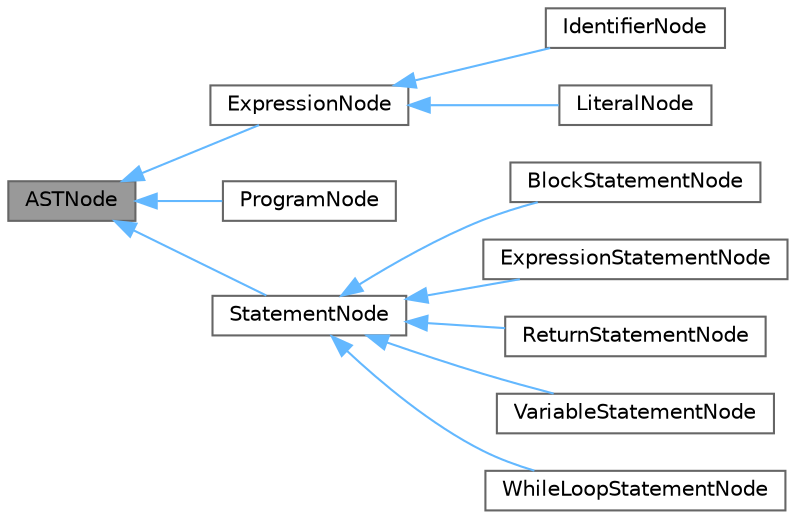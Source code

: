 digraph "ASTNode"
{
 // LATEX_PDF_SIZE
  bgcolor="transparent";
  edge [fontname=Helvetica,fontsize=10,labelfontname=Helvetica,labelfontsize=10];
  node [fontname=Helvetica,fontsize=10,shape=box,height=0.2,width=0.4];
  rankdir="LR";
  Node1 [id="Node000001",label="ASTNode",height=0.2,width=0.4,color="gray40", fillcolor="grey60", style="filled", fontcolor="black",tooltip="Base class of all AST nodes."];
  Node1 -> Node2 [id="edge1_Node000001_Node000002",dir="back",color="steelblue1",style="solid",tooltip=" "];
  Node2 [id="Node000002",label="ExpressionNode",height=0.2,width=0.4,color="gray40", fillcolor="white", style="filled",URL="$structExpressionNode.html",tooltip="Base class for all expressions."];
  Node2 -> Node3 [id="edge2_Node000002_Node000003",dir="back",color="steelblue1",style="solid",tooltip=" "];
  Node3 [id="Node000003",label="IdentifierNode",height=0.2,width=0.4,color="gray40", fillcolor="white", style="filled",URL="$structIdentifierNode.html",tooltip="A identifier."];
  Node2 -> Node4 [id="edge3_Node000002_Node000004",dir="back",color="steelblue1",style="solid",tooltip=" "];
  Node4 [id="Node000004",label="LiteralNode",height=0.2,width=0.4,color="gray40", fillcolor="white", style="filled",URL="$structLiteralNode.html",tooltip="Base class for all literals."];
  Node1 -> Node5 [id="edge4_Node000001_Node000005",dir="back",color="steelblue1",style="solid",tooltip=" "];
  Node5 [id="Node000005",label="ProgramNode",height=0.2,width=0.4,color="gray40", fillcolor="white", style="filled",URL="$structProgramNode.html",tooltip="The root of all ASTs (sorta like a block statement, but the block is global)"];
  Node1 -> Node6 [id="edge5_Node000001_Node000006",dir="back",color="steelblue1",style="solid",tooltip=" "];
  Node6 [id="Node000006",label="StatementNode",height=0.2,width=0.4,color="gray40", fillcolor="white", style="filled",URL="$structStatementNode.html",tooltip="Base class for all statements."];
  Node6 -> Node7 [id="edge6_Node000006_Node000007",dir="back",color="steelblue1",style="solid",tooltip=" "];
  Node7 [id="Node000007",label="BlockStatementNode",height=0.2,width=0.4,color="gray40", fillcolor="white", style="filled",URL="$structBlockStatementNode.html",tooltip="A block statement { [statements... ] }."];
  Node6 -> Node8 [id="edge7_Node000006_Node000008",dir="back",color="steelblue1",style="solid",tooltip=" "];
  Node8 [id="Node000008",label="ExpressionStatementNode",height=0.2,width=0.4,color="gray40", fillcolor="white", style="filled",URL="$structExpressionStatementNode.html",tooltip="A wrapper around a expression (but it is a statement)"];
  Node6 -> Node9 [id="edge8_Node000006_Node000009",dir="back",color="steelblue1",style="solid",tooltip=" "];
  Node9 [id="Node000009",label="ReturnStatementNode",height=0.2,width=0.4,color="gray40", fillcolor="white", style="filled",URL="$structReturnStatementNode.html",tooltip="A return statement (different from a implicit return, e.g. 5; will become a expression statement,..."];
  Node6 -> Node10 [id="edge9_Node000006_Node000010",dir="back",color="steelblue1",style="solid",tooltip=" "];
  Node10 [id="Node000010",label="VariableStatementNode",height=0.2,width=0.4,color="gray40", fillcolor="white", style="filled",URL="$structVariableStatementNode.html",tooltip="A variable declaration/definition: let immut = 5; var mut = 5; etc."];
  Node6 -> Node11 [id="edge10_Node000006_Node000011",dir="back",color="steelblue1",style="solid",tooltip=" "];
  Node11 [id="Node000011",label="WhileLoopStatementNode",height=0.2,width=0.4,color="gray40", fillcolor="white", style="filled",URL="$structWhileLoopStatementNode.html",tooltip="A while loop (e.g., while x < y { let x = 5 let y = 4;})"];
}
